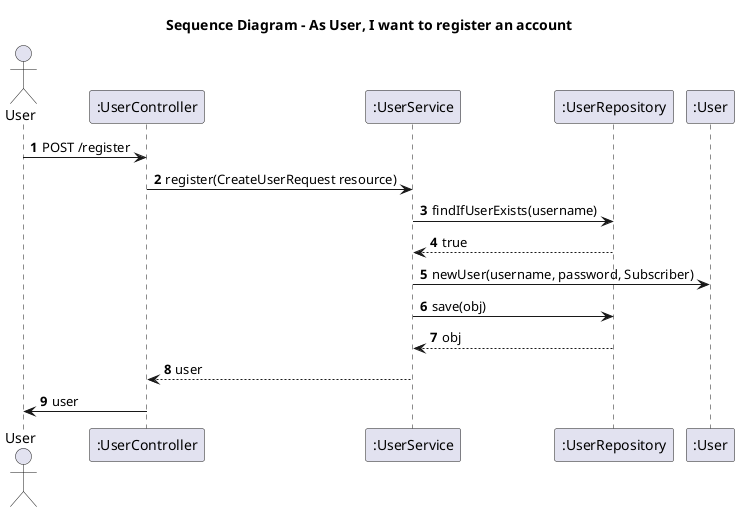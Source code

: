 @startuml
'autocomplete on
autonumber

title Sequence Diagram - As User, I want to register an account

actor "User" as Ac
participant ":UserController" as Ctrl
participant ":UserService" as Serv
participant ":UserRepository" as RepoBD
participant ":User" as U


Ac -> Ctrl : POST /register
Ctrl -> Serv : register(CreateUserRequest resource)
Serv -> RepoBD: findIfUserExists(username)
    RepoBD --> Serv: true

    Serv -> U : newUser(username, password, Subscriber)
    Serv -> RepoBD : save(obj)
    RepoBD --> Serv : obj
    Serv --> Ctrl : user
    Ctrl -> Ac : user


@enduml
